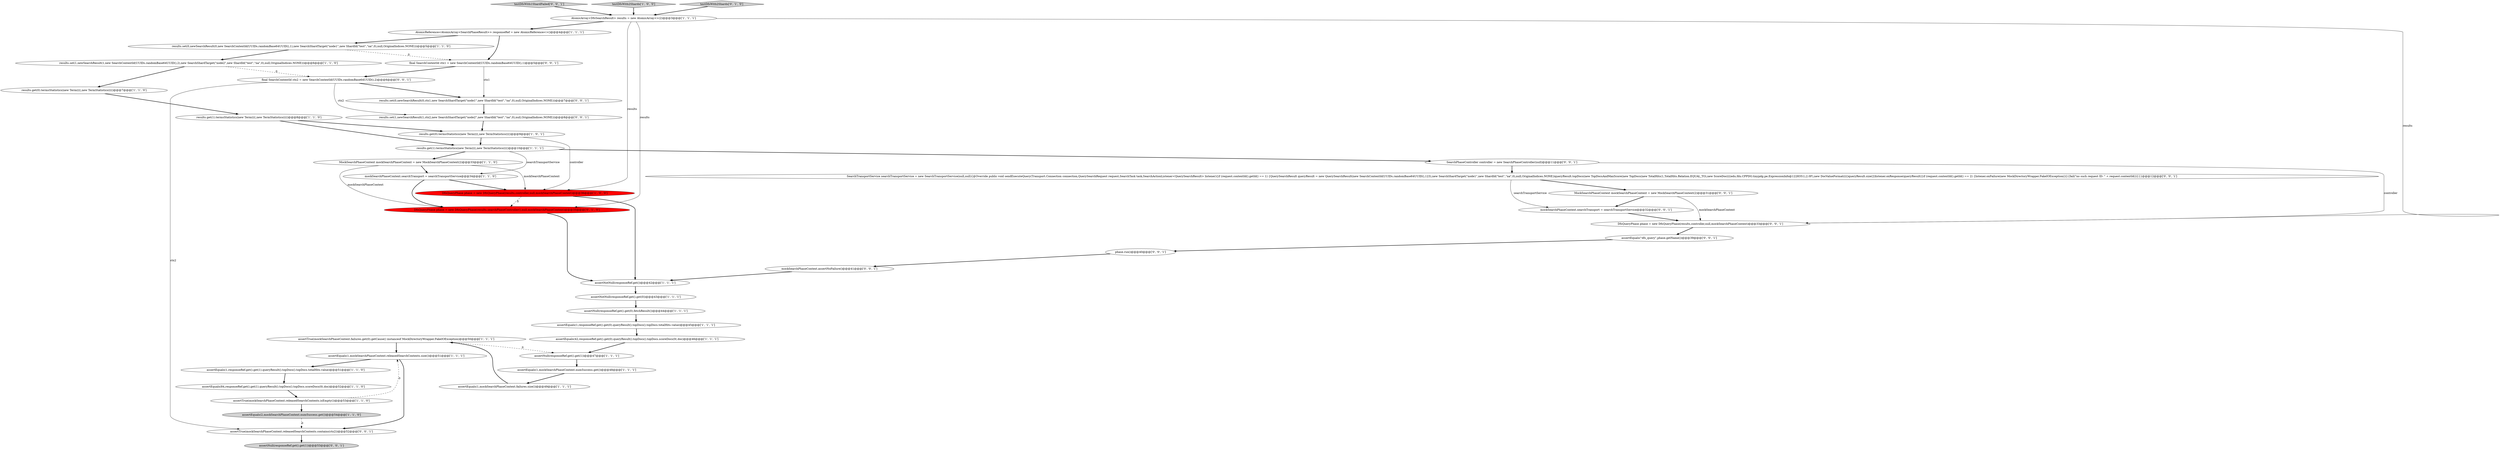 digraph {
1 [style = filled, label = "assertEquals(2,mockSearchPhaseContext.numSuccess.get())@@@54@@@['1', '1', '0']", fillcolor = lightgray, shape = ellipse image = "AAA0AAABBB1BBB"];
18 [style = filled, label = "assertTrue(mockSearchPhaseContext.failures.get(0).getCause() instanceof MockDirectoryWrapper.FakeIOException)@@@50@@@['1', '1', '1']", fillcolor = white, shape = ellipse image = "AAA0AAABBB1BBB"];
20 [style = filled, label = "results.get(0).termsStatistics(new Term((((,new TermStatistics(((()@@@7@@@['1', '1', '0']", fillcolor = white, shape = ellipse image = "AAA0AAABBB1BBB"];
9 [style = filled, label = "assertEquals(1,mockSearchPhaseContext.releasedSearchContexts.size())@@@51@@@['1', '1', '1']", fillcolor = white, shape = ellipse image = "AAA0AAABBB1BBB"];
35 [style = filled, label = "mockSearchPhaseContext.searchTransport = searchTransportService@@@32@@@['0', '0', '1']", fillcolor = white, shape = ellipse image = "AAA0AAABBB3BBB"];
40 [style = filled, label = "results.set(1,newSearchResult(1,ctx2,new SearchShardTarget(\"node2\",new ShardId(\"test\",\"na\",0),null,OriginalIndices.NONE)))@@@8@@@['0', '0', '1']", fillcolor = white, shape = ellipse image = "AAA0AAABBB3BBB"];
38 [style = filled, label = "assertEquals(\"dfs_query\",phase.getName())@@@39@@@['0', '0', '1']", fillcolor = white, shape = ellipse image = "AAA0AAABBB3BBB"];
2 [style = filled, label = "results.get(1).termsStatistics(new Term((((,new TermStatistics(((()@@@10@@@['1', '1', '1']", fillcolor = white, shape = ellipse image = "AAA0AAABBB1BBB"];
0 [style = filled, label = "assertEquals(84,responseRef.get().get(1).queryResult().topDocs().topDocs.scoreDocs(0(.doc)@@@52@@@['1', '1', '0']", fillcolor = white, shape = ellipse image = "AAA0AAABBB1BBB"];
33 [style = filled, label = "assertTrue(mockSearchPhaseContext.releasedSearchContexts.contains(ctx2))@@@52@@@['0', '0', '1']", fillcolor = white, shape = ellipse image = "AAA0AAABBB3BBB"];
7 [style = filled, label = "AtomicArray<DfsSearchResult> results = new AtomicArray<>(2)@@@3@@@['1', '1', '1']", fillcolor = white, shape = ellipse image = "AAA0AAABBB1BBB"];
6 [style = filled, label = "assertEquals(1,mockSearchPhaseContext.numSuccess.get())@@@48@@@['1', '1', '1']", fillcolor = white, shape = ellipse image = "AAA0AAABBB1BBB"];
42 [style = filled, label = "final SearchContextId ctx2 = new SearchContextId(UUIDs.randomBase64UUID(),2)@@@6@@@['0', '0', '1']", fillcolor = white, shape = ellipse image = "AAA0AAABBB3BBB"];
14 [style = filled, label = "assertNull(responseRef.get().get(1))@@@47@@@['1', '1', '1']", fillcolor = white, shape = ellipse image = "AAA0AAABBB1BBB"];
31 [style = filled, label = "testDfsWith1ShardFailed['0', '0', '1']", fillcolor = lightgray, shape = diamond image = "AAA0AAABBB3BBB"];
3 [style = filled, label = "results.set(1,newSearchResult(1,new SearchContextId(UUIDs.randomBase64UUID(),2),new SearchShardTarget(\"node2\",new ShardId(\"test\",\"na\",0),null,OriginalIndices.NONE)))@@@6@@@['1', '1', '0']", fillcolor = white, shape = ellipse image = "AAA0AAABBB1BBB"];
10 [style = filled, label = "MockSearchPhaseContext mockSearchPhaseContext = new MockSearchPhaseContext(2)@@@33@@@['1', '1', '0']", fillcolor = white, shape = ellipse image = "AAA0AAABBB1BBB"];
22 [style = filled, label = "assertTrue(mockSearchPhaseContext.releasedSearchContexts.isEmpty())@@@53@@@['1', '1', '0']", fillcolor = white, shape = ellipse image = "AAA0AAABBB1BBB"];
28 [style = filled, label = "mockSearchPhaseContext.assertNoFailure()@@@41@@@['0', '0', '1']", fillcolor = white, shape = ellipse image = "AAA0AAABBB3BBB"];
17 [style = filled, label = "assertNull(responseRef.get().get(0).fetchResult())@@@44@@@['1', '1', '1']", fillcolor = white, shape = ellipse image = "AAA0AAABBB1BBB"];
16 [style = filled, label = "assertEquals(42,responseRef.get().get(0).queryResult().topDocs().topDocs.scoreDocs(0(.doc)@@@46@@@['1', '1', '1']", fillcolor = white, shape = ellipse image = "AAA0AAABBB1BBB"];
21 [style = filled, label = "assertNotNull(responseRef.get())@@@42@@@['1', '1', '1']", fillcolor = white, shape = ellipse image = "AAA0AAABBB1BBB"];
37 [style = filled, label = "MockSearchPhaseContext mockSearchPhaseContext = new MockSearchPhaseContext(2)@@@31@@@['0', '0', '1']", fillcolor = white, shape = ellipse image = "AAA0AAABBB3BBB"];
25 [style = filled, label = "DfsQueryPhase phase = new DfsQueryPhase(results,controller,null,mockSearchPhaseContext)@@@36@@@['1', '0', '0']", fillcolor = red, shape = ellipse image = "AAA1AAABBB1BBB"];
12 [style = filled, label = "results.set(0,newSearchResult(0,new SearchContextId(UUIDs.randomBase64UUID(),1),new SearchShardTarget(\"node1\",new ShardId(\"test\",\"na\",0),null,OriginalIndices.NONE)))@@@5@@@['1', '1', '0']", fillcolor = white, shape = ellipse image = "AAA0AAABBB1BBB"];
27 [style = filled, label = "DfsQueryPhase phase = new DfsQueryPhase(results,searchPhaseController(),null,mockSearchPhaseContext)@@@35@@@['0', '1', '0']", fillcolor = red, shape = ellipse image = "AAA1AAABBB2BBB"];
23 [style = filled, label = "AtomicReference<AtomicArray<SearchPhaseResult>> responseRef = new AtomicReference<>()@@@4@@@['1', '1', '1']", fillcolor = white, shape = ellipse image = "AAA0AAABBB1BBB"];
30 [style = filled, label = "final SearchContextId ctx1 = new SearchContextId(UUIDs.randomBase64UUID(),1)@@@5@@@['0', '0', '1']", fillcolor = white, shape = ellipse image = "AAA0AAABBB3BBB"];
36 [style = filled, label = "results.set(0,newSearchResult(0,ctx1,new SearchShardTarget(\"node1\",new ShardId(\"test\",\"na\",0),null,OriginalIndices.NONE)))@@@7@@@['0', '0', '1']", fillcolor = white, shape = ellipse image = "AAA0AAABBB3BBB"];
39 [style = filled, label = "assertNull(responseRef.get().get(1))@@@53@@@['0', '0', '1']", fillcolor = lightgray, shape = ellipse image = "AAA0AAABBB3BBB"];
41 [style = filled, label = "SearchPhaseController controller = new SearchPhaseController(null)@@@11@@@['0', '0', '1']", fillcolor = white, shape = ellipse image = "AAA0AAABBB3BBB"];
8 [style = filled, label = "assertEquals(1,mockSearchPhaseContext.failures.size())@@@49@@@['1', '1', '1']", fillcolor = white, shape = ellipse image = "AAA0AAABBB1BBB"];
19 [style = filled, label = "testDfsWith2Shards['1', '0', '0']", fillcolor = lightgray, shape = diamond image = "AAA0AAABBB1BBB"];
11 [style = filled, label = "assertNotNull(responseRef.get().get(0))@@@43@@@['1', '1', '1']", fillcolor = white, shape = ellipse image = "AAA0AAABBB1BBB"];
24 [style = filled, label = "assertEquals(1,responseRef.get().get(1).queryResult().topDocs().topDocs.totalHits.value)@@@51@@@['1', '1', '0']", fillcolor = white, shape = ellipse image = "AAA0AAABBB1BBB"];
13 [style = filled, label = "mockSearchPhaseContext.searchTransport = searchTransportService@@@34@@@['1', '1', '0']", fillcolor = white, shape = ellipse image = "AAA0AAABBB1BBB"];
32 [style = filled, label = "SearchTransportService searchTransportService = new SearchTransportService(null,null){@Override public void sendExecuteQuery(Transport.Connection connection,QuerySearchRequest request,SearchTask task,SearchActionListener<QuerySearchResult> listener){if (request.contextId().getId() == 1) {QuerySearchResult queryResult = new QuerySearchResult(new SearchContextId(UUIDs.randomBase64UUID(),123),new SearchShardTarget(\"node1\",new ShardId(\"test\",\"na\",0),null,OriginalIndices.NONE))queryResult.topDocs(new TopDocsAndMaxScore(new TopDocs(new TotalHits(1,TotalHits.Relation.EQUAL_TO),new ScoreDoc((((edu.fdu.CPPDG.tinypdg.pe.ExpressionInfo@1228351),2.0F),new DocValueFormat(((()queryResult.size(2)listener.onResponse(queryResult)}if (request.contextId().getId() == 2) {listener.onFailure(new MockDirectoryWrapper.FakeIOException())}{fail(\"no such request ID: \" + request.contextId())}}}@@@12@@@['0', '0', '1']", fillcolor = white, shape = ellipse image = "AAA0AAABBB3BBB"];
4 [style = filled, label = "results.get(0).termsStatistics(new Term((((,new TermStatistics(((()@@@9@@@['1', '0', '1']", fillcolor = white, shape = ellipse image = "AAA0AAABBB1BBB"];
15 [style = filled, label = "results.get(1).termsStatistics(new Term((((,new TermStatistics(((()@@@8@@@['1', '1', '0']", fillcolor = white, shape = ellipse image = "AAA0AAABBB1BBB"];
26 [style = filled, label = "testDfsWith2Shards['0', '1', '0']", fillcolor = lightgray, shape = diamond image = "AAA0AAABBB2BBB"];
5 [style = filled, label = "assertEquals(1,responseRef.get().get(0).queryResult().topDocs().topDocs.totalHits.value)@@@45@@@['1', '1', '1']", fillcolor = white, shape = ellipse image = "AAA0AAABBB1BBB"];
29 [style = filled, label = "DfsQueryPhase phase = new DfsQueryPhase(results,controller,null,mockSearchPhaseContext)@@@33@@@['0', '0', '1']", fillcolor = white, shape = ellipse image = "AAA0AAABBB3BBB"];
34 [style = filled, label = "phase.run()@@@40@@@['0', '0', '1']", fillcolor = white, shape = ellipse image = "AAA0AAABBB3BBB"];
40->4 [style = bold, label=""];
1->33 [style = dashed, label="0"];
13->25 [style = bold, label=""];
2->41 [style = bold, label=""];
17->5 [style = bold, label=""];
15->2 [style = bold, label=""];
36->40 [style = bold, label=""];
41->32 [style = bold, label=""];
32->37 [style = bold, label=""];
26->7 [style = bold, label=""];
23->30 [style = bold, label=""];
35->29 [style = bold, label=""];
7->25 [style = solid, label="results"];
9->33 [style = bold, label=""];
8->18 [style = bold, label=""];
24->0 [style = bold, label=""];
30->42 [style = bold, label=""];
10->25 [style = solid, label="mockSearchPhaseContext"];
10->27 [style = solid, label="mockSearchPhaseContext"];
42->33 [style = solid, label="ctx2"];
4->2 [style = bold, label=""];
42->36 [style = bold, label=""];
4->25 [style = solid, label="controller"];
42->40 [style = solid, label="ctx2"];
32->35 [style = solid, label="searchTransportService"];
2->10 [style = bold, label=""];
12->30 [style = dashed, label="0"];
31->7 [style = bold, label=""];
7->27 [style = solid, label="results"];
5->16 [style = bold, label=""];
34->28 [style = bold, label=""];
2->13 [style = solid, label="searchTransportService"];
3->20 [style = bold, label=""];
13->27 [style = bold, label=""];
28->21 [style = bold, label=""];
33->39 [style = bold, label=""];
10->13 [style = bold, label=""];
21->11 [style = bold, label=""];
25->27 [style = dashed, label="0"];
0->22 [style = bold, label=""];
7->23 [style = bold, label=""];
6->8 [style = bold, label=""];
15->4 [style = bold, label=""];
18->9 [style = bold, label=""];
38->34 [style = bold, label=""];
7->29 [style = solid, label="results"];
22->9 [style = dashed, label="0"];
30->36 [style = solid, label="ctx1"];
18->14 [style = dashed, label="0"];
11->17 [style = bold, label=""];
16->14 [style = bold, label=""];
41->29 [style = solid, label="controller"];
23->12 [style = bold, label=""];
29->38 [style = bold, label=""];
12->3 [style = bold, label=""];
37->29 [style = solid, label="mockSearchPhaseContext"];
22->1 [style = bold, label=""];
37->35 [style = bold, label=""];
20->15 [style = bold, label=""];
27->21 [style = bold, label=""];
19->7 [style = bold, label=""];
14->6 [style = bold, label=""];
9->24 [style = bold, label=""];
3->42 [style = dashed, label="0"];
25->21 [style = bold, label=""];
}
